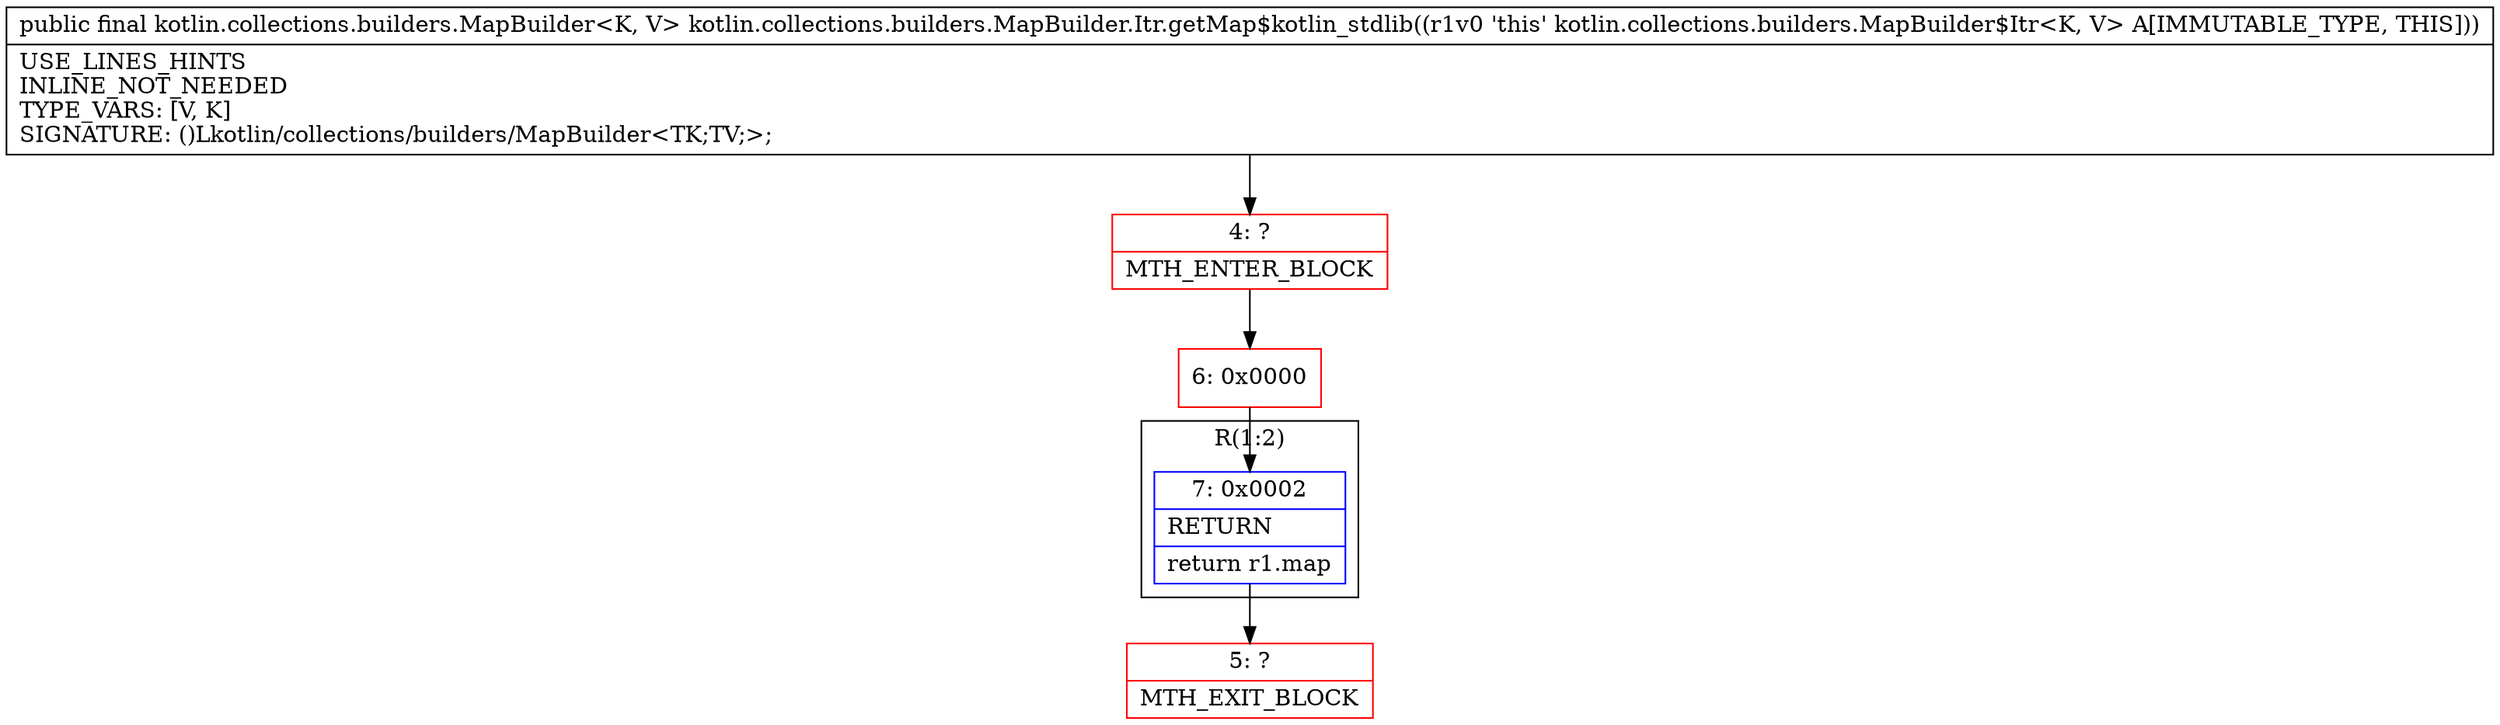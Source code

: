 digraph "CFG forkotlin.collections.builders.MapBuilder.Itr.getMap$kotlin_stdlib()Lkotlin\/collections\/builders\/MapBuilder;" {
subgraph cluster_Region_1807543467 {
label = "R(1:2)";
node [shape=record,color=blue];
Node_7 [shape=record,label="{7\:\ 0x0002|RETURN\l|return r1.map\l}"];
}
Node_4 [shape=record,color=red,label="{4\:\ ?|MTH_ENTER_BLOCK\l}"];
Node_6 [shape=record,color=red,label="{6\:\ 0x0000}"];
Node_5 [shape=record,color=red,label="{5\:\ ?|MTH_EXIT_BLOCK\l}"];
MethodNode[shape=record,label="{public final kotlin.collections.builders.MapBuilder\<K, V\> kotlin.collections.builders.MapBuilder.Itr.getMap$kotlin_stdlib((r1v0 'this' kotlin.collections.builders.MapBuilder$Itr\<K, V\> A[IMMUTABLE_TYPE, THIS]))  | USE_LINES_HINTS\lINLINE_NOT_NEEDED\lTYPE_VARS: [V, K]\lSIGNATURE: ()Lkotlin\/collections\/builders\/MapBuilder\<TK;TV;\>;\l}"];
MethodNode -> Node_4;Node_7 -> Node_5;
Node_4 -> Node_6;
Node_6 -> Node_7;
}

